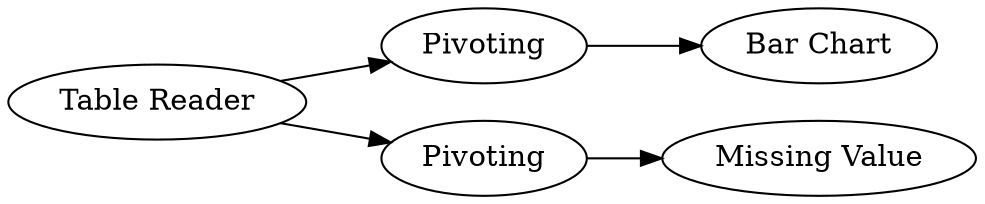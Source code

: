 digraph {
	2 -> 16
	16 -> 15
	13 -> 14
	2 -> 13
	16 [label=Pivoting]
	13 [label=Pivoting]
	15 [label="Bar Chart"]
	14 [label="Missing Value"]
	2 [label="Table Reader"]
	rankdir=LR
}
